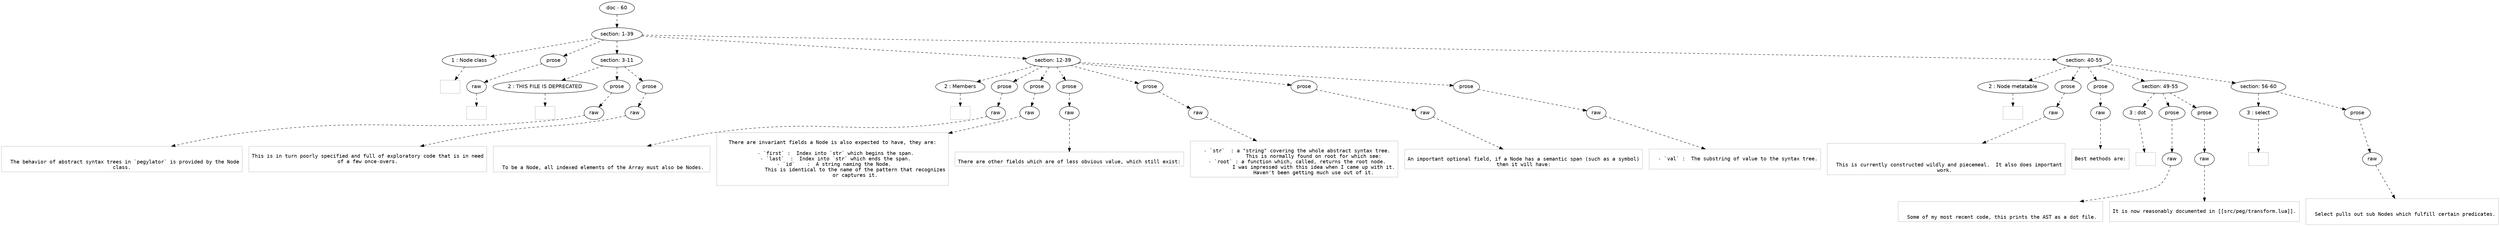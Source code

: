 digraph hierarchy {

node [fontname=Helvetica]
edge [style=dashed]

doc_0 [label="doc - 60"]


doc_0 -> { section_1}
{rank=same; section_1}

section_1 [label="section: 1-39"]


section_1 -> { header_2 prose_3 section_4 section_5 section_6}
{rank=same; header_2 prose_3 section_4 section_5 section_6}

header_2 [label="1 : Node class"]

prose_3 [label="prose"]

section_4 [label="section: 3-11"]

section_5 [label="section: 12-39"]

section_6 [label="section: 40-55"]


header_2 -> leaf_7
leaf_7  [color=Gray,shape=rectangle,fontname=Inconsolata,label=""]
prose_3 -> { raw_8}
{rank=same; raw_8}

raw_8 [label="raw"]


raw_8 -> leaf_9
leaf_9  [color=Gray,shape=rectangle,fontname=Inconsolata,label="
"]
section_4 -> { header_10 prose_11 prose_12}
{rank=same; header_10 prose_11 prose_12}

header_10 [label="2 : THIS FILE IS DEPRECATED"]

prose_11 [label="prose"]

prose_12 [label="prose"]


header_10 -> leaf_13
leaf_13  [color=Gray,shape=rectangle,fontname=Inconsolata,label=""]
prose_11 -> { raw_14}
{rank=same; raw_14}

raw_14 [label="raw"]


raw_14 -> leaf_15
leaf_15  [color=Gray,shape=rectangle,fontname=Inconsolata,label="

  The behavior of abstract syntax trees in `pegylator` is provided by the Node
class.
"]
prose_12 -> { raw_16}
{rank=same; raw_16}

raw_16 [label="raw"]


raw_16 -> leaf_17
leaf_17  [color=Gray,shape=rectangle,fontname=Inconsolata,label="
This is in turn poorly specified and full of exploratory code that is in need
of a few once-overs.

"]
section_5 -> { header_18 prose_19 prose_20 prose_21 prose_22 prose_23 prose_24}
{rank=same; header_18 prose_19 prose_20 prose_21 prose_22 prose_23 prose_24}

header_18 [label="2 : Members"]

prose_19 [label="prose"]

prose_20 [label="prose"]

prose_21 [label="prose"]

prose_22 [label="prose"]

prose_23 [label="prose"]

prose_24 [label="prose"]


header_18 -> leaf_25
leaf_25  [color=Gray,shape=rectangle,fontname=Inconsolata,label=""]
prose_19 -> { raw_26}
{rank=same; raw_26}

raw_26 [label="raw"]


raw_26 -> leaf_27
leaf_27  [color=Gray,shape=rectangle,fontname=Inconsolata,label="


  To be a Node, all indexed elements of the Array must also be Nodes. 
"]
prose_20 -> { raw_28}
{rank=same; raw_28}

raw_28 [label="raw"]


raw_28 -> leaf_29
leaf_29  [color=Gray,shape=rectangle,fontname=Inconsolata,label="
There are invariant fields a Node is also expected to have, they are:
 
  - `first` :  Index into `str` which begins the span.
  - `last`  :  Index into `str` which ends the span.
  - `id`    :  A string naming the Node. 
               This is identical to the name of the pattern that recognizes
               or captures it.

"]
prose_21 -> { raw_30}
{rank=same; raw_30}

raw_30 [label="raw"]


raw_30 -> leaf_31
leaf_31  [color=Gray,shape=rectangle,fontname=Inconsolata,label="
There are other fields which are of less obvious value, which still exist:
"]
prose_22 -> { raw_32}
{rank=same; raw_32}

raw_32 [label="raw"]


raw_32 -> leaf_33
leaf_33  [color=Gray,shape=rectangle,fontname=Inconsolata,label="
  - `str`  : a \"string\" covering the whole abstract syntax tree.
             This is normally found on root for which see:
  - `root` : a function which, called, returns the root node.
             I was impressed with this idea when I came up with it.
             Haven't been getting much use out of it.
"]
prose_23 -> { raw_34}
{rank=same; raw_34}

raw_34 [label="raw"]


raw_34 -> leaf_35
leaf_35  [color=Gray,shape=rectangle,fontname=Inconsolata,label="
An important optional field, if a Node has a semantic span (such as a symbol)
then it will have:
"]
prose_24 -> { raw_36}
{rank=same; raw_36}

raw_36 [label="raw"]


raw_36 -> leaf_37
leaf_37  [color=Gray,shape=rectangle,fontname=Inconsolata,label="
  - `val` :  The substring of value to the syntax tree.

"]
section_6 -> { header_38 prose_39 prose_40 section_41 section_42}
{rank=same; header_38 prose_39 prose_40 section_41 section_42}

header_38 [label="2 : Node metatable"]

prose_39 [label="prose"]

prose_40 [label="prose"]

section_41 [label="section: 49-55"]

section_42 [label="section: 56-60"]


header_38 -> leaf_43
leaf_43  [color=Gray,shape=rectangle,fontname=Inconsolata,label=""]
prose_39 -> { raw_44}
{rank=same; raw_44}

raw_44 [label="raw"]


raw_44 -> leaf_45
leaf_45  [color=Gray,shape=rectangle,fontname=Inconsolata,label="


  This is currently constructed wildly and piecemeal.  It also does important
work. 
"]
prose_40 -> { raw_46}
{rank=same; raw_46}

raw_46 [label="raw"]


raw_46 -> leaf_47
leaf_47  [color=Gray,shape=rectangle,fontname=Inconsolata,label="
Best methods are:

"]
section_41 -> { header_48 prose_49 prose_50}
{rank=same; header_48 prose_49 prose_50}

header_48 [label="3 : dot"]

prose_49 [label="prose"]

prose_50 [label="prose"]


header_48 -> leaf_51
leaf_51  [color=Gray,shape=rectangle,fontname=Inconsolata,label=""]
prose_49 -> { raw_52}
{rank=same; raw_52}

raw_52 [label="raw"]


raw_52 -> leaf_53
leaf_53  [color=Gray,shape=rectangle,fontname=Inconsolata,label="

  Some of my most recent code, this prints the AST as a dot file. 
"]
prose_50 -> { raw_54}
{rank=same; raw_54}

raw_54 [label="raw"]


raw_54 -> leaf_55
leaf_55  [color=Gray,shape=rectangle,fontname=Inconsolata,label="
It is now reasonably documented in [[src/peg/transform.lua]].

"]
section_42 -> { header_56 prose_57}
{rank=same; header_56 prose_57}

header_56 [label="3 : select"]

prose_57 [label="prose"]


header_56 -> leaf_58
leaf_58  [color=Gray,shape=rectangle,fontname=Inconsolata,label=""]
prose_57 -> { raw_59}
{rank=same; raw_59}

raw_59 [label="raw"]


raw_59 -> leaf_60
leaf_60  [color=Gray,shape=rectangle,fontname=Inconsolata,label="

  Select pulls out sub Nodes which fulfill certain predicates.

"]

}
